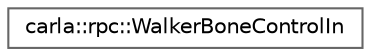 digraph "类继承关系图"
{
 // INTERACTIVE_SVG=YES
 // LATEX_PDF_SIZE
  bgcolor="transparent";
  edge [fontname=Helvetica,fontsize=10,labelfontname=Helvetica,labelfontsize=10];
  node [fontname=Helvetica,fontsize=10,shape=box,height=0.2,width=0.4];
  rankdir="LR";
  Node0 [id="Node000000",label="carla::rpc::WalkerBoneControlIn",height=0.2,width=0.4,color="grey40", fillcolor="white", style="filled",URL="$d0/d62/classcarla_1_1rpc_1_1WalkerBoneControlIn.html",tooltip=" "];
}
